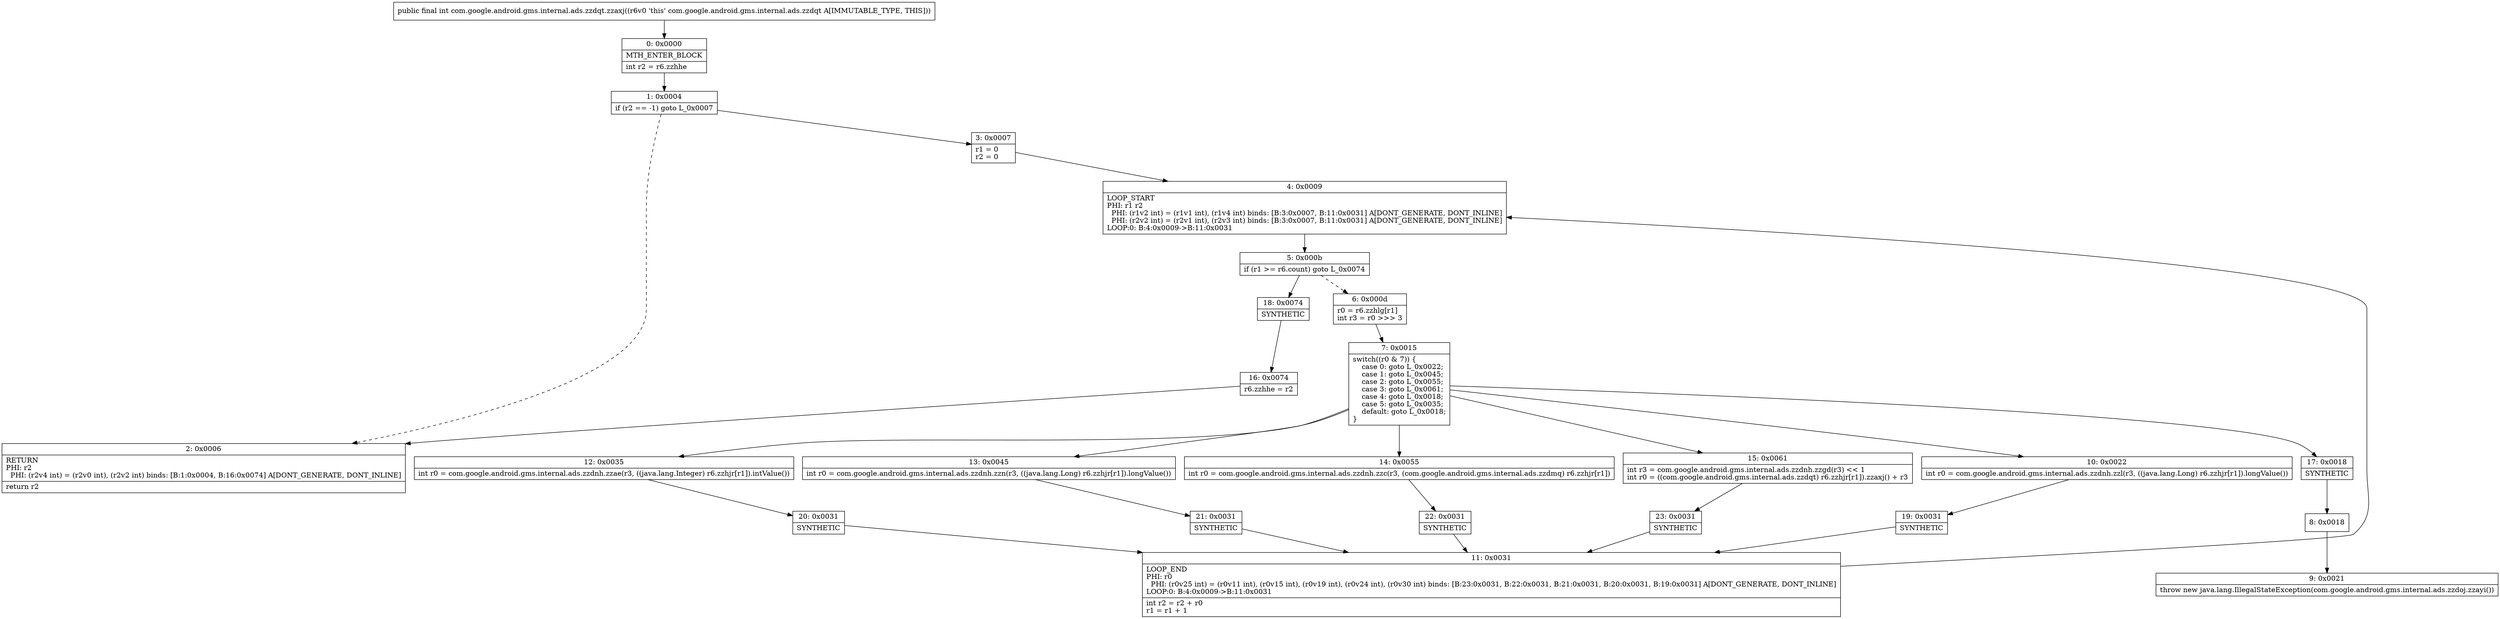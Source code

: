 digraph "CFG forcom.google.android.gms.internal.ads.zzdqt.zzaxj()I" {
Node_0 [shape=record,label="{0\:\ 0x0000|MTH_ENTER_BLOCK\l|int r2 = r6.zzhhe\l}"];
Node_1 [shape=record,label="{1\:\ 0x0004|if (r2 == \-1) goto L_0x0007\l}"];
Node_2 [shape=record,label="{2\:\ 0x0006|RETURN\lPHI: r2 \l  PHI: (r2v4 int) = (r2v0 int), (r2v2 int) binds: [B:1:0x0004, B:16:0x0074] A[DONT_GENERATE, DONT_INLINE]\l|return r2\l}"];
Node_3 [shape=record,label="{3\:\ 0x0007|r1 = 0\lr2 = 0\l}"];
Node_4 [shape=record,label="{4\:\ 0x0009|LOOP_START\lPHI: r1 r2 \l  PHI: (r1v2 int) = (r1v1 int), (r1v4 int) binds: [B:3:0x0007, B:11:0x0031] A[DONT_GENERATE, DONT_INLINE]\l  PHI: (r2v2 int) = (r2v1 int), (r2v3 int) binds: [B:3:0x0007, B:11:0x0031] A[DONT_GENERATE, DONT_INLINE]\lLOOP:0: B:4:0x0009\-\>B:11:0x0031\l}"];
Node_5 [shape=record,label="{5\:\ 0x000b|if (r1 \>= r6.count) goto L_0x0074\l}"];
Node_6 [shape=record,label="{6\:\ 0x000d|r0 = r6.zzhlg[r1]\lint r3 = r0 \>\>\> 3\l}"];
Node_7 [shape=record,label="{7\:\ 0x0015|switch((r0 & 7)) \{\l    case 0: goto L_0x0022;\l    case 1: goto L_0x0045;\l    case 2: goto L_0x0055;\l    case 3: goto L_0x0061;\l    case 4: goto L_0x0018;\l    case 5: goto L_0x0035;\l    default: goto L_0x0018;\l\}\l}"];
Node_8 [shape=record,label="{8\:\ 0x0018}"];
Node_9 [shape=record,label="{9\:\ 0x0021|throw new java.lang.IllegalStateException(com.google.android.gms.internal.ads.zzdoj.zzayi())\l}"];
Node_10 [shape=record,label="{10\:\ 0x0022|int r0 = com.google.android.gms.internal.ads.zzdnh.zzl(r3, ((java.lang.Long) r6.zzhjr[r1]).longValue())\l}"];
Node_11 [shape=record,label="{11\:\ 0x0031|LOOP_END\lPHI: r0 \l  PHI: (r0v25 int) = (r0v11 int), (r0v15 int), (r0v19 int), (r0v24 int), (r0v30 int) binds: [B:23:0x0031, B:22:0x0031, B:21:0x0031, B:20:0x0031, B:19:0x0031] A[DONT_GENERATE, DONT_INLINE]\lLOOP:0: B:4:0x0009\-\>B:11:0x0031\l|int r2 = r2 + r0\lr1 = r1 + 1\l}"];
Node_12 [shape=record,label="{12\:\ 0x0035|int r0 = com.google.android.gms.internal.ads.zzdnh.zzae(r3, ((java.lang.Integer) r6.zzhjr[r1]).intValue())\l}"];
Node_13 [shape=record,label="{13\:\ 0x0045|int r0 = com.google.android.gms.internal.ads.zzdnh.zzn(r3, ((java.lang.Long) r6.zzhjr[r1]).longValue())\l}"];
Node_14 [shape=record,label="{14\:\ 0x0055|int r0 = com.google.android.gms.internal.ads.zzdnh.zzc(r3, (com.google.android.gms.internal.ads.zzdmq) r6.zzhjr[r1])\l}"];
Node_15 [shape=record,label="{15\:\ 0x0061|int r3 = com.google.android.gms.internal.ads.zzdnh.zzgd(r3) \<\< 1\lint r0 = ((com.google.android.gms.internal.ads.zzdqt) r6.zzhjr[r1]).zzaxj() + r3\l}"];
Node_16 [shape=record,label="{16\:\ 0x0074|r6.zzhhe = r2\l}"];
Node_17 [shape=record,label="{17\:\ 0x0018|SYNTHETIC\l}"];
Node_18 [shape=record,label="{18\:\ 0x0074|SYNTHETIC\l}"];
Node_19 [shape=record,label="{19\:\ 0x0031|SYNTHETIC\l}"];
Node_20 [shape=record,label="{20\:\ 0x0031|SYNTHETIC\l}"];
Node_21 [shape=record,label="{21\:\ 0x0031|SYNTHETIC\l}"];
Node_22 [shape=record,label="{22\:\ 0x0031|SYNTHETIC\l}"];
Node_23 [shape=record,label="{23\:\ 0x0031|SYNTHETIC\l}"];
MethodNode[shape=record,label="{public final int com.google.android.gms.internal.ads.zzdqt.zzaxj((r6v0 'this' com.google.android.gms.internal.ads.zzdqt A[IMMUTABLE_TYPE, THIS])) }"];
MethodNode -> Node_0;
Node_0 -> Node_1;
Node_1 -> Node_2[style=dashed];
Node_1 -> Node_3;
Node_3 -> Node_4;
Node_4 -> Node_5;
Node_5 -> Node_6[style=dashed];
Node_5 -> Node_18;
Node_6 -> Node_7;
Node_7 -> Node_10;
Node_7 -> Node_12;
Node_7 -> Node_13;
Node_7 -> Node_14;
Node_7 -> Node_15;
Node_7 -> Node_17;
Node_8 -> Node_9;
Node_10 -> Node_19;
Node_11 -> Node_4;
Node_12 -> Node_20;
Node_13 -> Node_21;
Node_14 -> Node_22;
Node_15 -> Node_23;
Node_16 -> Node_2;
Node_17 -> Node_8;
Node_18 -> Node_16;
Node_19 -> Node_11;
Node_20 -> Node_11;
Node_21 -> Node_11;
Node_22 -> Node_11;
Node_23 -> Node_11;
}

